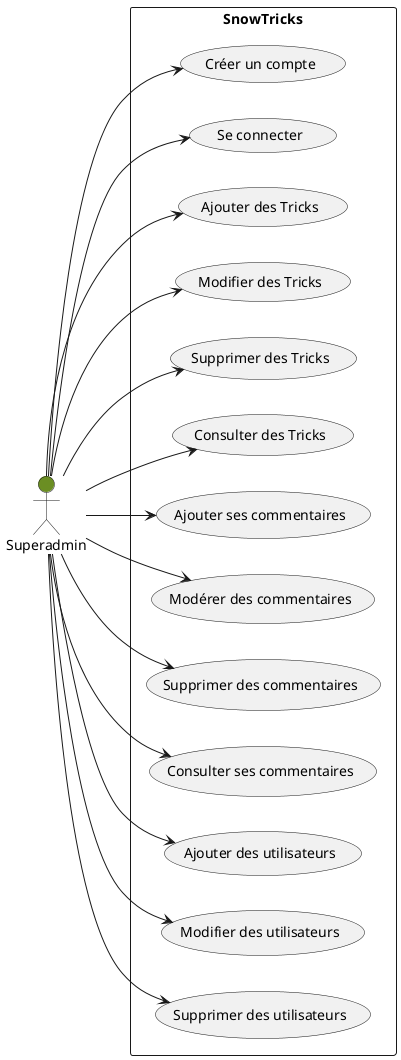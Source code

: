 @startuml Superadmin

left to right direction

actor "Superadmin" as Superadmin #OliveDrab

rectangle SnowTricks{
  usecase "Créer un compte" as UC1
  usecase "Se connecter" as UC2
  usecase "Ajouter des Tricks" as UC3
  usecase "Modifier des Tricks" as UC4
  usecase "Supprimer des Tricks" as UC5
  usecase "Consulter des Tricks" as UC6
  usecase "Ajouter ses commentaires" as UC7
  usecase "Modérer des commentaires" as UC8
  usecase "Supprimer des commentaires" as UC9
  usecase "Consulter ses commentaires" as UC10
  usecase "Ajouter des utilisateurs" as UC11
  usecase "Modifier des utilisateurs" as UC12
  usecase "Supprimer des utilisateurs" as UC13
}

Superadmin --> UC1
Superadmin --> UC2
Superadmin --> UC3
Superadmin --> UC4
Superadmin --> UC5
Superadmin --> UC6
Superadmin --> UC7
Superadmin --> UC8
Superadmin --> UC9
Superadmin --> UC10
Superadmin --> UC11
Superadmin --> UC12
Superadmin --> UC13

@enduml